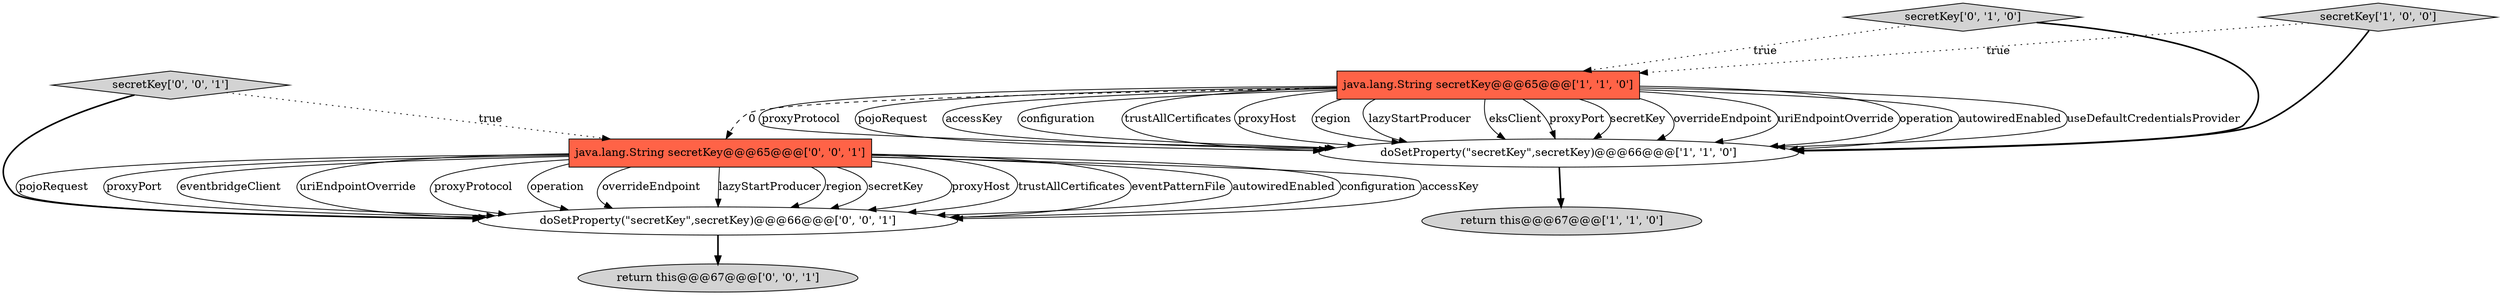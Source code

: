 digraph {
0 [style = filled, label = "java.lang.String secretKey@@@65@@@['1', '1', '0']", fillcolor = tomato, shape = box image = "AAA0AAABBB1BBB"];
5 [style = filled, label = "java.lang.String secretKey@@@65@@@['0', '0', '1']", fillcolor = tomato, shape = box image = "AAA0AAABBB3BBB"];
6 [style = filled, label = "return this@@@67@@@['0', '0', '1']", fillcolor = lightgray, shape = ellipse image = "AAA0AAABBB3BBB"];
7 [style = filled, label = "secretKey['0', '0', '1']", fillcolor = lightgray, shape = diamond image = "AAA0AAABBB3BBB"];
2 [style = filled, label = "secretKey['1', '0', '0']", fillcolor = lightgray, shape = diamond image = "AAA0AAABBB1BBB"];
3 [style = filled, label = "doSetProperty(\"secretKey\",secretKey)@@@66@@@['1', '1', '0']", fillcolor = white, shape = ellipse image = "AAA0AAABBB1BBB"];
1 [style = filled, label = "return this@@@67@@@['1', '1', '0']", fillcolor = lightgray, shape = ellipse image = "AAA0AAABBB1BBB"];
8 [style = filled, label = "doSetProperty(\"secretKey\",secretKey)@@@66@@@['0', '0', '1']", fillcolor = white, shape = ellipse image = "AAA0AAABBB3BBB"];
4 [style = filled, label = "secretKey['0', '1', '0']", fillcolor = lightgray, shape = diamond image = "AAA0AAABBB2BBB"];
0->3 [style = solid, label="proxyHost"];
4->3 [style = bold, label=""];
5->8 [style = solid, label="proxyHost"];
0->3 [style = solid, label="region"];
2->0 [style = dotted, label="true"];
5->8 [style = solid, label="trustAllCertificates"];
5->8 [style = solid, label="eventPatternFile"];
3->1 [style = bold, label=""];
0->5 [style = dashed, label="0"];
5->8 [style = solid, label="autowiredEnabled"];
0->3 [style = solid, label="lazyStartProducer"];
5->8 [style = solid, label="configuration"];
0->3 [style = solid, label="eksClient"];
5->8 [style = solid, label="accessKey"];
2->3 [style = bold, label=""];
4->0 [style = dotted, label="true"];
5->8 [style = solid, label="pojoRequest"];
5->8 [style = solid, label="proxyPort"];
5->8 [style = solid, label="eventbridgeClient"];
8->6 [style = bold, label=""];
7->8 [style = bold, label=""];
0->3 [style = solid, label="proxyPort"];
0->3 [style = solid, label="secretKey"];
5->8 [style = solid, label="uriEndpointOverride"];
7->5 [style = dotted, label="true"];
0->3 [style = solid, label="overrideEndpoint"];
0->3 [style = solid, label="uriEndpointOverride"];
0->3 [style = solid, label="operation"];
0->3 [style = solid, label="autowiredEnabled"];
0->3 [style = solid, label="useDefaultCredentialsProvider"];
0->3 [style = solid, label="proxyProtocol"];
0->3 [style = solid, label="pojoRequest"];
5->8 [style = solid, label="proxyProtocol"];
0->3 [style = solid, label="accessKey"];
5->8 [style = solid, label="operation"];
5->8 [style = solid, label="overrideEndpoint"];
5->8 [style = solid, label="lazyStartProducer"];
5->8 [style = solid, label="region"];
5->8 [style = solid, label="secretKey"];
0->3 [style = solid, label="configuration"];
0->3 [style = solid, label="trustAllCertificates"];
}

